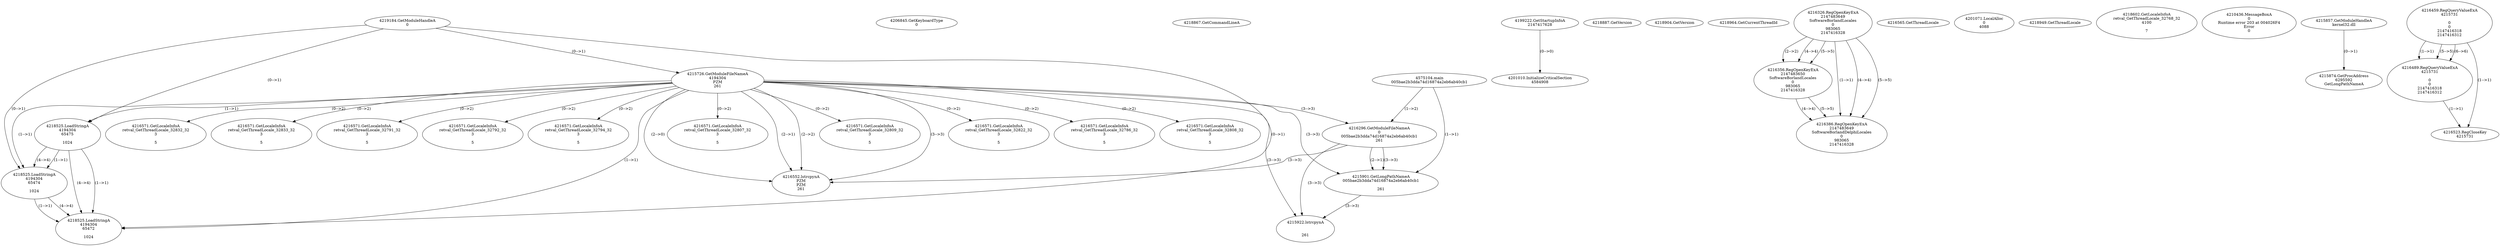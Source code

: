 // Global SCDG with merge call
digraph {
	0 [label="4575104.main
005bae2b3dda74d16874a2eb6ab40cb1"]
	1 [label="4219184.GetModuleHandleA
0"]
	2 [label="4206845.GetKeyboardType
0"]
	3 [label="4218867.GetCommandLineA
"]
	4 [label="4199222.GetStartupInfoA
2147417628"]
	5 [label="4218887.GetVersion
"]
	6 [label="4218904.GetVersion
"]
	7 [label="4218964.GetCurrentThreadId
"]
	8 [label="4215726.GetModuleFileNameA
4194304
PZM
261"]
	1 -> 8 [label="(0-->1)"]
	9 [label="4216296.GetModuleFileNameA
0
005bae2b3dda74d16874a2eb6ab40cb1
261"]
	0 -> 9 [label="(1-->2)"]
	8 -> 9 [label="(3-->3)"]
	10 [label="4216326.RegOpenKeyExA
2147483649
Software\Borland\Locales
0
983065
2147416328"]
	11 [label="4216356.RegOpenKeyExA
2147483650
Software\Borland\Locales
0
983065
2147416328"]
	10 -> 11 [label="(2-->2)"]
	10 -> 11 [label="(4-->4)"]
	10 -> 11 [label="(5-->5)"]
	12 [label="4216386.RegOpenKeyExA
2147483649
Software\Borland\Delphi\Locales
0
983065
2147416328"]
	10 -> 12 [label="(1-->1)"]
	10 -> 12 [label="(4-->4)"]
	11 -> 12 [label="(4-->4)"]
	10 -> 12 [label="(5-->5)"]
	11 -> 12 [label="(5-->5)"]
	13 [label="4216552.lstrcpynA
PZM
PZM
261"]
	8 -> 13 [label="(2-->1)"]
	8 -> 13 [label="(2-->2)"]
	8 -> 13 [label="(3-->3)"]
	9 -> 13 [label="(3-->3)"]
	8 -> 13 [label="(2-->0)"]
	14 [label="4216565.GetThreadLocale
"]
	15 [label="4216571.GetLocaleInfoA
retval_GetThreadLocale_32807_32
3

5"]
	8 -> 15 [label="(0-->2)"]
	16 [label="4218525.LoadStringA
4194304
65475

1024"]
	1 -> 16 [label="(0-->1)"]
	8 -> 16 [label="(1-->1)"]
	17 [label="4201010.InitializeCriticalSection
4584908"]
	4 -> 17 [label="(0-->0)"]
	18 [label="4201071.LocalAlloc
0
4088"]
	19 [label="4218949.GetThreadLocale
"]
	20 [label="4218602.GetLocaleInfoA
retval_GetThreadLocale_32768_32
4100

7"]
	21 [label="4216571.GetLocaleInfoA
retval_GetThreadLocale_32809_32
3

5"]
	8 -> 21 [label="(0-->2)"]
	22 [label="4210436.MessageBoxA
0
Runtime error 203 at 004026F4
Error
0"]
	23 [label="4215857.GetModuleHandleA
kernel32.dll"]
	24 [label="4215874.GetProcAddress
6295592
GetLongPathNameA"]
	23 -> 24 [label="(0-->1)"]
	25 [label="4215901.GetLongPathNameA
005bae2b3dda74d16874a2eb6ab40cb1

261"]
	0 -> 25 [label="(1-->1)"]
	9 -> 25 [label="(2-->1)"]
	8 -> 25 [label="(3-->3)"]
	9 -> 25 [label="(3-->3)"]
	26 [label="4215922.lstrcpynA


261"]
	8 -> 26 [label="(3-->3)"]
	9 -> 26 [label="(3-->3)"]
	25 -> 26 [label="(3-->3)"]
	27 [label="4216459.RegQueryValueExA
4215731

0
0
2147416318
2147416312"]
	28 [label="4216489.RegQueryValueExA
4215731

0
0
2147416318
2147416312"]
	27 -> 28 [label="(1-->1)"]
	27 -> 28 [label="(5-->5)"]
	27 -> 28 [label="(6-->6)"]
	29 [label="4216523.RegCloseKey
4215731"]
	27 -> 29 [label="(1-->1)"]
	28 -> 29 [label="(1-->1)"]
	30 [label="4216571.GetLocaleInfoA
retval_GetThreadLocale_32822_32
3

5"]
	8 -> 30 [label="(0-->2)"]
	31 [label="4216571.GetLocaleInfoA
retval_GetThreadLocale_32786_32
3

5"]
	8 -> 31 [label="(0-->2)"]
	32 [label="4218525.LoadStringA
4194304
65474

1024"]
	1 -> 32 [label="(0-->1)"]
	8 -> 32 [label="(1-->1)"]
	16 -> 32 [label="(1-->1)"]
	16 -> 32 [label="(4-->4)"]
	33 [label="4218525.LoadStringA
4194304
65472

1024"]
	1 -> 33 [label="(0-->1)"]
	8 -> 33 [label="(1-->1)"]
	16 -> 33 [label="(1-->1)"]
	32 -> 33 [label="(1-->1)"]
	16 -> 33 [label="(4-->4)"]
	32 -> 33 [label="(4-->4)"]
	34 [label="4216571.GetLocaleInfoA
retval_GetThreadLocale_32808_32
3

5"]
	8 -> 34 [label="(0-->2)"]
	35 [label="4216571.GetLocaleInfoA
retval_GetThreadLocale_32832_32
3

5"]
	8 -> 35 [label="(0-->2)"]
	36 [label="4216571.GetLocaleInfoA
retval_GetThreadLocale_32833_32
3

5"]
	8 -> 36 [label="(0-->2)"]
	37 [label="4216571.GetLocaleInfoA
retval_GetThreadLocale_32791_32
3

5"]
	8 -> 37 [label="(0-->2)"]
	38 [label="4216571.GetLocaleInfoA
retval_GetThreadLocale_32792_32
3

5"]
	8 -> 38 [label="(0-->2)"]
	39 [label="4216571.GetLocaleInfoA
retval_GetThreadLocale_32794_32
3

5"]
	8 -> 39 [label="(0-->2)"]
}
